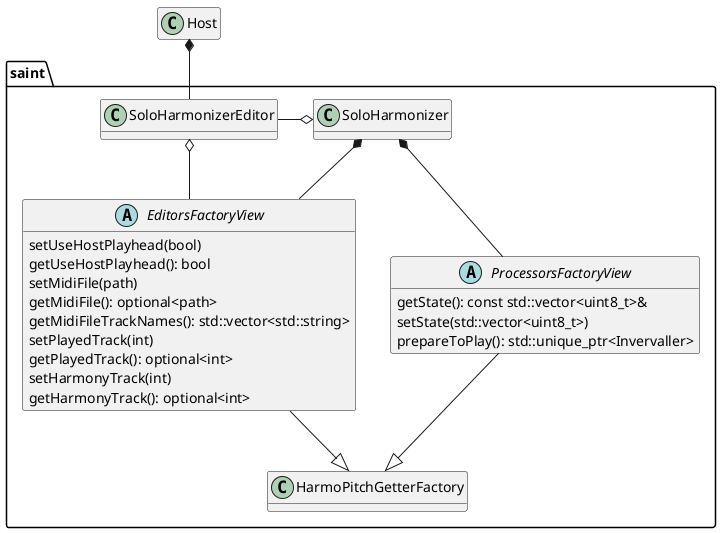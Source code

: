 @startuml

hide fields
hide Host methods
hide saint.SoloHarmonizer methods
hide saint.SoloHarmonizerEditor methods
hide saint.HarmoPitchGetterFactory methods

class Host

namespace saint {
class SoloHarmonizer
class SoloHarmonizerEditor

abstract class EditorsFactoryView {
  setUseHostPlayhead(bool)
  getUseHostPlayhead(): bool
  setMidiFile(path)
  getMidiFile(): optional<path>
  getMidiFileTrackNames(): std::vector<std::string>
  setPlayedTrack(int)
  getPlayedTrack(): optional<int>
  setHarmonyTrack(int)
  getHarmonyTrack(): optional<int>
}

abstract class ProcessorsFactoryView {
  getState(): const std::vector<uint8_t>&
  setState(std::vector<uint8_t>)
  prepareToPlay(): std::unique_ptr<Invervaller>
}

class HarmoPitchGetterFactory

SoloHarmonizerEditor -o SoloHarmonizer
SoloHarmonizer *-- ProcessorsFactoryView
SoloHarmonizer *-- EditorsFactoryView
SoloHarmonizerEditor o-- EditorsFactoryView

EditorsFactoryView --|> HarmoPitchGetterFactory
ProcessorsFactoryView --|> HarmoPitchGetterFactory


}

Host *-- saint.SoloHarmonizerEditor

@enduml

ctor: MainThread
createEditor: MainThread
prepareToPlay: MainThread
getStateInformation: MainThread
processBlock: some AudioCalc
